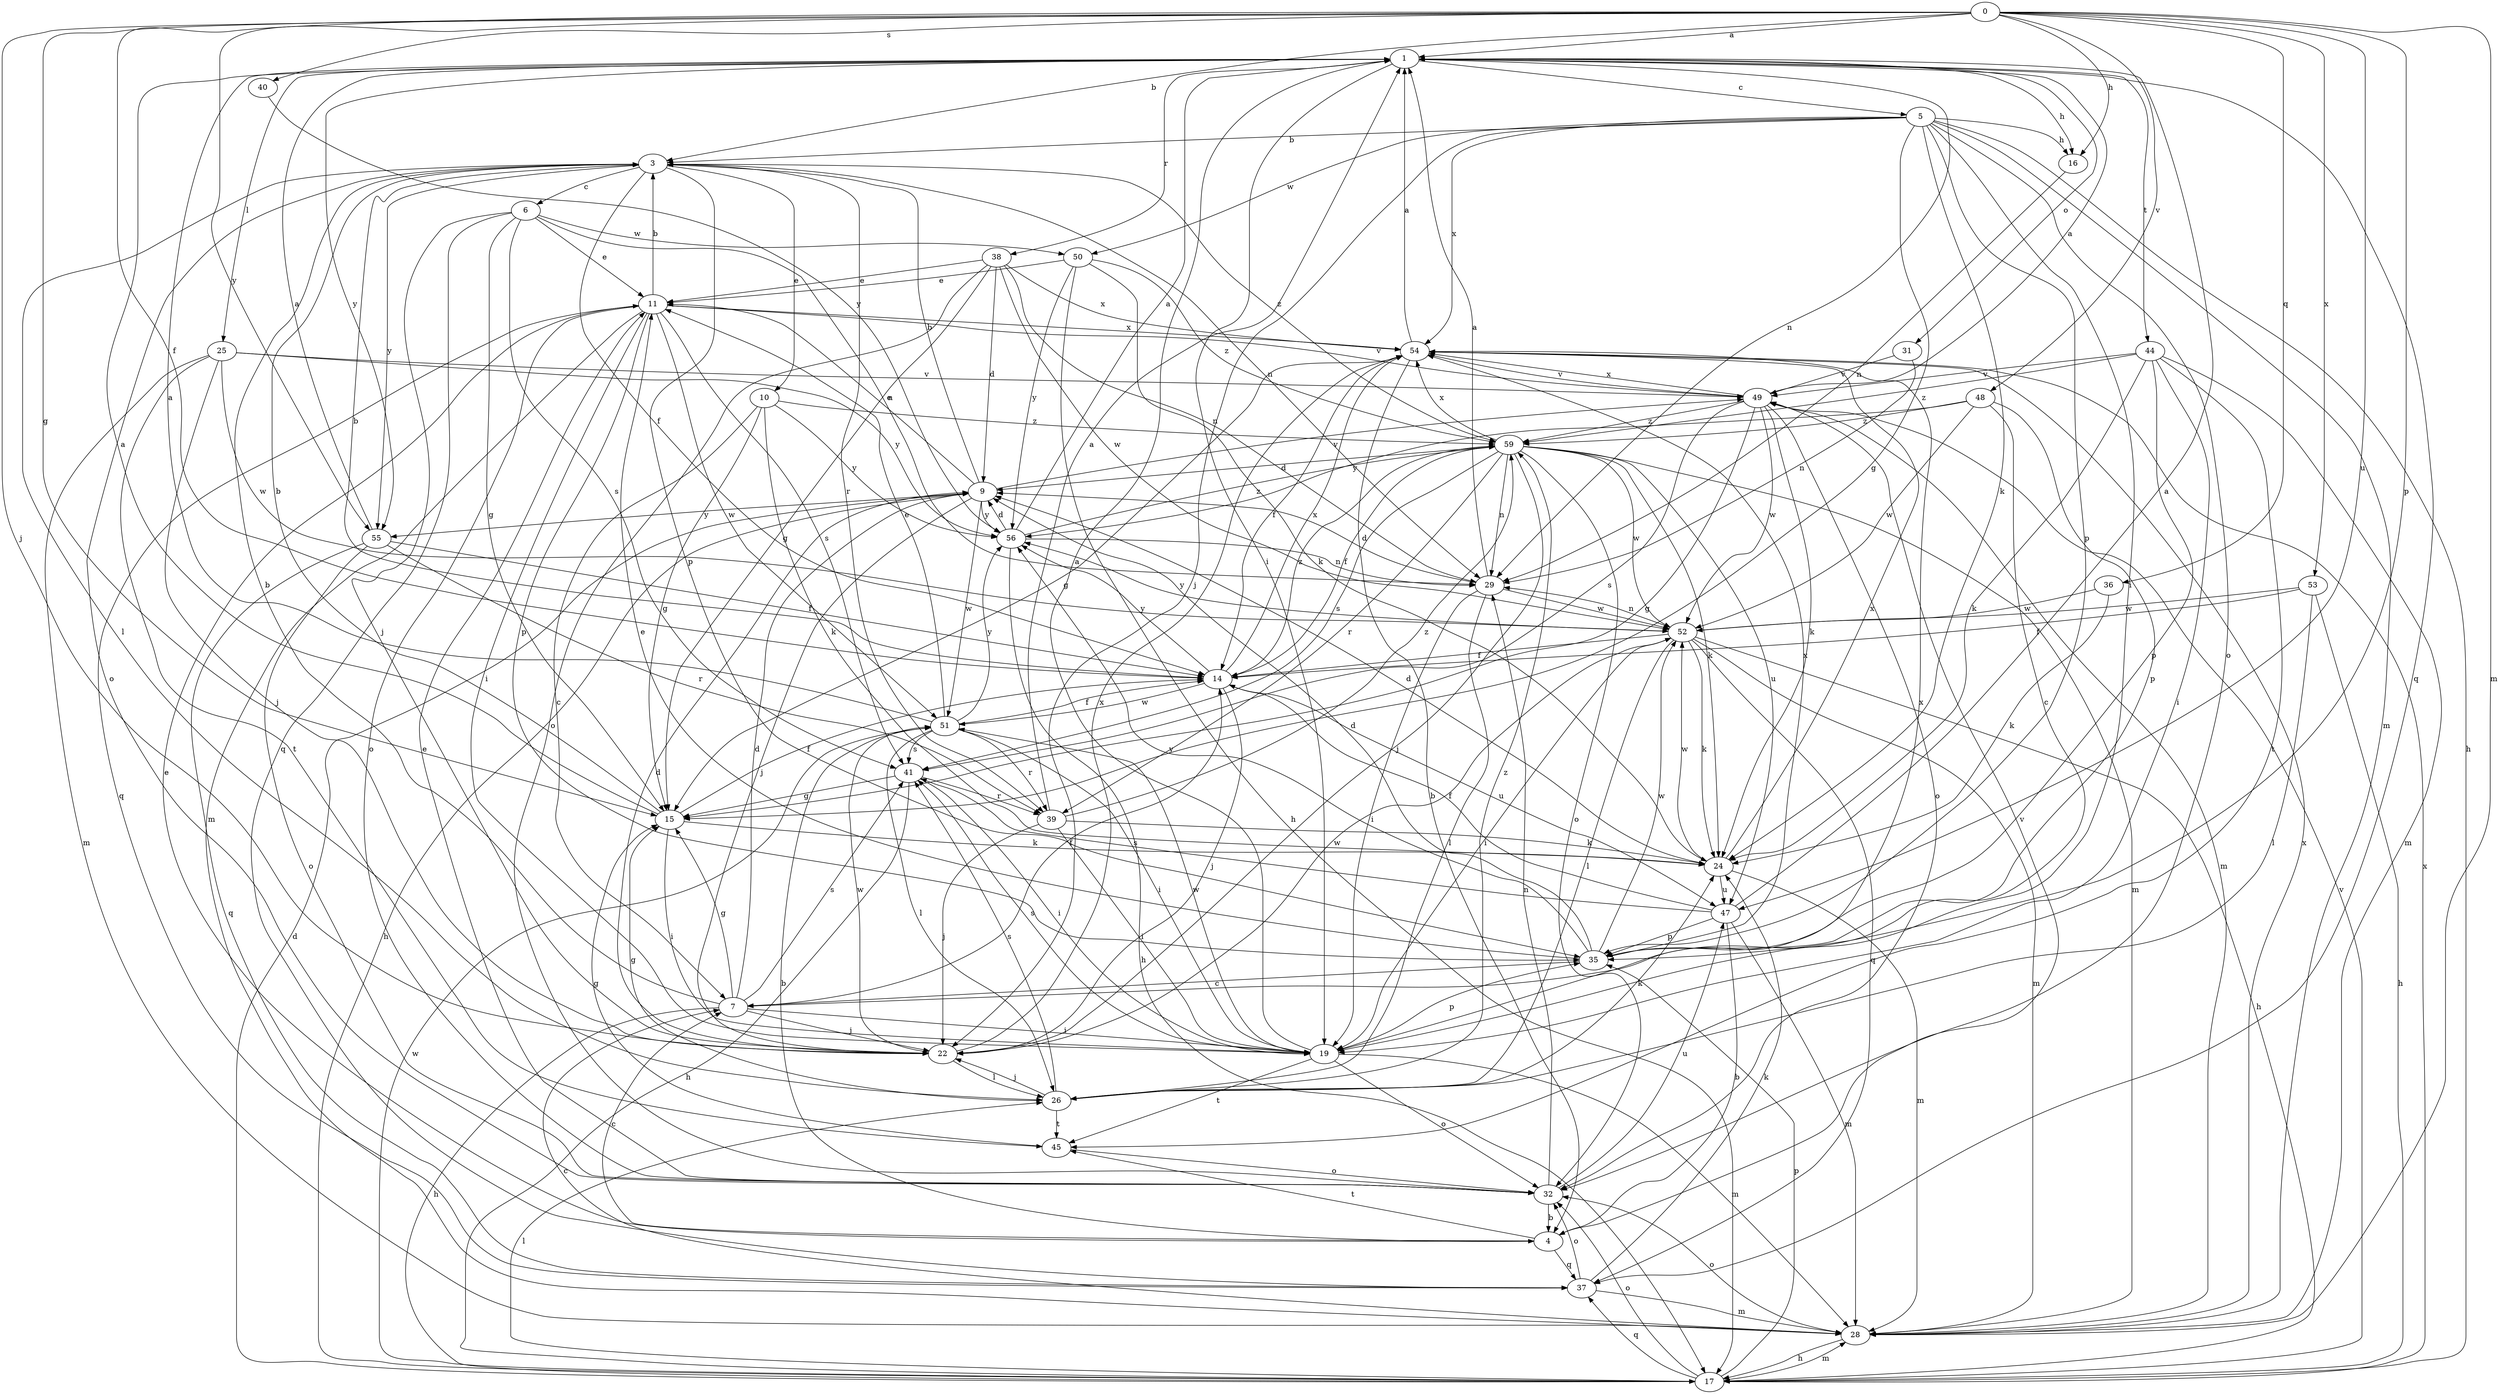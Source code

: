 strict digraph  {
0;
1;
3;
4;
5;
6;
7;
9;
10;
11;
14;
15;
16;
17;
19;
22;
24;
25;
26;
28;
29;
31;
32;
35;
36;
37;
38;
39;
40;
41;
44;
45;
47;
48;
49;
50;
51;
52;
53;
54;
55;
56;
59;
0 -> 1  [label=a];
0 -> 3  [label=b];
0 -> 14  [label=f];
0 -> 15  [label=g];
0 -> 16  [label=h];
0 -> 22  [label=j];
0 -> 28  [label=m];
0 -> 35  [label=p];
0 -> 36  [label=q];
0 -> 40  [label=s];
0 -> 47  [label=u];
0 -> 48  [label=v];
0 -> 53  [label=x];
0 -> 55  [label=y];
1 -> 5  [label=c];
1 -> 16  [label=h];
1 -> 19  [label=i];
1 -> 25  [label=l];
1 -> 29  [label=n];
1 -> 31  [label=o];
1 -> 37  [label=q];
1 -> 38  [label=r];
1 -> 44  [label=t];
1 -> 55  [label=y];
3 -> 6  [label=c];
3 -> 10  [label=e];
3 -> 14  [label=f];
3 -> 26  [label=l];
3 -> 29  [label=n];
3 -> 32  [label=o];
3 -> 35  [label=p];
3 -> 39  [label=r];
3 -> 55  [label=y];
3 -> 59  [label=z];
4 -> 7  [label=c];
4 -> 11  [label=e];
4 -> 37  [label=q];
4 -> 45  [label=t];
4 -> 49  [label=v];
5 -> 3  [label=b];
5 -> 15  [label=g];
5 -> 16  [label=h];
5 -> 17  [label=h];
5 -> 19  [label=i];
5 -> 22  [label=j];
5 -> 24  [label=k];
5 -> 28  [label=m];
5 -> 32  [label=o];
5 -> 35  [label=p];
5 -> 50  [label=w];
5 -> 54  [label=x];
6 -> 11  [label=e];
6 -> 15  [label=g];
6 -> 22  [label=j];
6 -> 29  [label=n];
6 -> 37  [label=q];
6 -> 41  [label=s];
6 -> 50  [label=w];
7 -> 3  [label=b];
7 -> 9  [label=d];
7 -> 14  [label=f];
7 -> 15  [label=g];
7 -> 17  [label=h];
7 -> 19  [label=i];
7 -> 22  [label=j];
7 -> 41  [label=s];
9 -> 3  [label=b];
9 -> 11  [label=e];
9 -> 17  [label=h];
9 -> 22  [label=j];
9 -> 49  [label=v];
9 -> 51  [label=w];
9 -> 55  [label=y];
9 -> 56  [label=y];
10 -> 7  [label=c];
10 -> 15  [label=g];
10 -> 24  [label=k];
10 -> 56  [label=y];
10 -> 59  [label=z];
11 -> 3  [label=b];
11 -> 19  [label=i];
11 -> 28  [label=m];
11 -> 32  [label=o];
11 -> 35  [label=p];
11 -> 37  [label=q];
11 -> 41  [label=s];
11 -> 49  [label=v];
11 -> 51  [label=w];
11 -> 54  [label=x];
14 -> 3  [label=b];
14 -> 22  [label=j];
14 -> 47  [label=u];
14 -> 51  [label=w];
14 -> 54  [label=x];
14 -> 56  [label=y];
14 -> 59  [label=z];
15 -> 1  [label=a];
15 -> 3  [label=b];
15 -> 14  [label=f];
15 -> 19  [label=i];
15 -> 24  [label=k];
16 -> 29  [label=n];
17 -> 9  [label=d];
17 -> 26  [label=l];
17 -> 28  [label=m];
17 -> 32  [label=o];
17 -> 35  [label=p];
17 -> 37  [label=q];
17 -> 49  [label=v];
17 -> 51  [label=w];
17 -> 54  [label=x];
19 -> 1  [label=a];
19 -> 28  [label=m];
19 -> 32  [label=o];
19 -> 35  [label=p];
19 -> 41  [label=s];
19 -> 45  [label=t];
19 -> 51  [label=w];
19 -> 54  [label=x];
22 -> 9  [label=d];
22 -> 26  [label=l];
22 -> 51  [label=w];
22 -> 52  [label=w];
22 -> 54  [label=x];
24 -> 9  [label=d];
24 -> 28  [label=m];
24 -> 47  [label=u];
24 -> 52  [label=w];
24 -> 54  [label=x];
25 -> 22  [label=j];
25 -> 28  [label=m];
25 -> 45  [label=t];
25 -> 49  [label=v];
25 -> 52  [label=w];
25 -> 56  [label=y];
26 -> 15  [label=g];
26 -> 22  [label=j];
26 -> 24  [label=k];
26 -> 41  [label=s];
26 -> 45  [label=t];
26 -> 59  [label=z];
28 -> 7  [label=c];
28 -> 17  [label=h];
28 -> 32  [label=o];
28 -> 54  [label=x];
29 -> 1  [label=a];
29 -> 9  [label=d];
29 -> 19  [label=i];
29 -> 26  [label=l];
29 -> 52  [label=w];
31 -> 29  [label=n];
31 -> 49  [label=v];
32 -> 4  [label=b];
32 -> 11  [label=e];
32 -> 29  [label=n];
32 -> 47  [label=u];
35 -> 7  [label=c];
35 -> 9  [label=d];
35 -> 11  [label=e];
35 -> 52  [label=w];
35 -> 54  [label=x];
35 -> 56  [label=y];
36 -> 24  [label=k];
36 -> 52  [label=w];
37 -> 24  [label=k];
37 -> 28  [label=m];
37 -> 32  [label=o];
38 -> 9  [label=d];
38 -> 11  [label=e];
38 -> 15  [label=g];
38 -> 29  [label=n];
38 -> 32  [label=o];
38 -> 52  [label=w];
38 -> 54  [label=x];
39 -> 1  [label=a];
39 -> 19  [label=i];
39 -> 22  [label=j];
39 -> 24  [label=k];
39 -> 59  [label=z];
40 -> 56  [label=y];
41 -> 15  [label=g];
41 -> 17  [label=h];
41 -> 19  [label=i];
41 -> 39  [label=r];
44 -> 19  [label=i];
44 -> 24  [label=k];
44 -> 28  [label=m];
44 -> 35  [label=p];
44 -> 45  [label=t];
44 -> 49  [label=v];
44 -> 59  [label=z];
45 -> 15  [label=g];
45 -> 32  [label=o];
47 -> 1  [label=a];
47 -> 4  [label=b];
47 -> 14  [label=f];
47 -> 28  [label=m];
47 -> 35  [label=p];
47 -> 41  [label=s];
48 -> 7  [label=c];
48 -> 35  [label=p];
48 -> 52  [label=w];
48 -> 56  [label=y];
48 -> 59  [label=z];
49 -> 1  [label=a];
49 -> 15  [label=g];
49 -> 24  [label=k];
49 -> 28  [label=m];
49 -> 32  [label=o];
49 -> 41  [label=s];
49 -> 52  [label=w];
49 -> 54  [label=x];
49 -> 59  [label=z];
50 -> 11  [label=e];
50 -> 17  [label=h];
50 -> 24  [label=k];
50 -> 56  [label=y];
50 -> 59  [label=z];
51 -> 1  [label=a];
51 -> 4  [label=b];
51 -> 11  [label=e];
51 -> 14  [label=f];
51 -> 19  [label=i];
51 -> 26  [label=l];
51 -> 39  [label=r];
51 -> 41  [label=s];
51 -> 56  [label=y];
52 -> 14  [label=f];
52 -> 17  [label=h];
52 -> 19  [label=i];
52 -> 24  [label=k];
52 -> 26  [label=l];
52 -> 28  [label=m];
52 -> 29  [label=n];
52 -> 37  [label=q];
52 -> 56  [label=y];
53 -> 14  [label=f];
53 -> 17  [label=h];
53 -> 26  [label=l];
53 -> 52  [label=w];
54 -> 1  [label=a];
54 -> 4  [label=b];
54 -> 14  [label=f];
54 -> 15  [label=g];
54 -> 49  [label=v];
55 -> 1  [label=a];
55 -> 14  [label=f];
55 -> 32  [label=o];
55 -> 37  [label=q];
55 -> 39  [label=r];
56 -> 1  [label=a];
56 -> 9  [label=d];
56 -> 17  [label=h];
56 -> 29  [label=n];
56 -> 59  [label=z];
59 -> 9  [label=d];
59 -> 14  [label=f];
59 -> 22  [label=j];
59 -> 24  [label=k];
59 -> 28  [label=m];
59 -> 29  [label=n];
59 -> 32  [label=o];
59 -> 39  [label=r];
59 -> 41  [label=s];
59 -> 47  [label=u];
59 -> 52  [label=w];
59 -> 54  [label=x];
}
